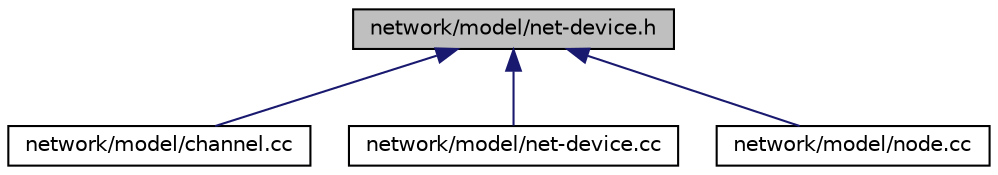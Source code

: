 digraph "network/model/net-device.h"
{
  edge [fontname="Helvetica",fontsize="10",labelfontname="Helvetica",labelfontsize="10"];
  node [fontname="Helvetica",fontsize="10",shape=record];
  Node1 [label="network/model/net-device.h",height=0.2,width=0.4,color="black", fillcolor="grey75", style="filled", fontcolor="black"];
  Node1 -> Node2 [dir="back",color="midnightblue",fontsize="10",style="solid"];
  Node2 [label="network/model/channel.cc",height=0.2,width=0.4,color="black", fillcolor="white", style="filled",URL="$d5/ddb/channel_8cc.html"];
  Node1 -> Node3 [dir="back",color="midnightblue",fontsize="10",style="solid"];
  Node3 [label="network/model/net-device.cc",height=0.2,width=0.4,color="black", fillcolor="white", style="filled",URL="$d5/def/net-device_8cc.html"];
  Node1 -> Node4 [dir="back",color="midnightblue",fontsize="10",style="solid"];
  Node4 [label="network/model/node.cc",height=0.2,width=0.4,color="black", fillcolor="white", style="filled",URL="$dc/dfd/node_8cc.html"];
}
